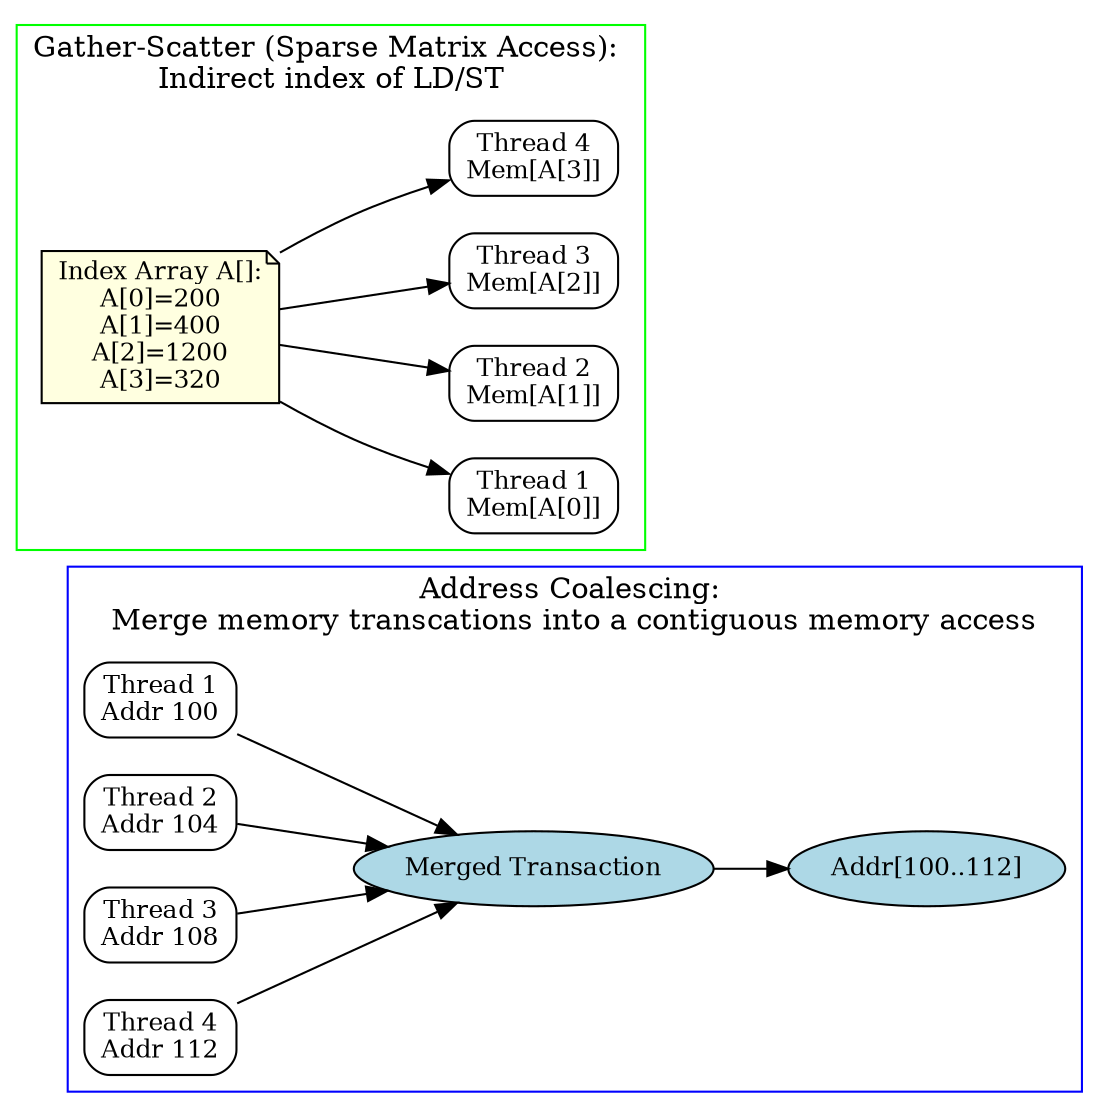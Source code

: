 digraph GPU_Memory {
    rankdir=LR;
    node [shape=box, style=rounded, fontsize=12];

    subgraph cluster_coalescing {
        label="Address Coalescing: \nMerge memory transcations into a contiguous memory access";
        color=blue;

        T1 [label="Thread 1\nAddr 100"];
        T2 [label="Thread 2\nAddr 104"];
        T3 [label="Thread 3\nAddr 108"];
        T4 [label="Thread 4\nAddr 112"];

        MT [label="Merged Transaction", shape=ellipse, style=filled, fillcolor=lightblue];

        T1 -> MT;
        T2 -> MT;
        T3 -> MT;
        T4 -> MT;

        T5 [label="Addr[100..112]", shape=ellipse, style=filled, fillcolor=lightblue];

        MT -> T5;
    }

    subgraph cluster_gather {
        label="Gather-Scatter (Sparse Matrix Access): \nIndirect index of LD/ST";
        color=green;

        Idx [label="Index Array A[]:\nA[0]=200\nA[1]=400\nA[2]=1200\nA[3]=320", shape=note, style=filled, fillcolor=lightyellow];

        G1 [label="Thread 1\nMem[A[0]]"];
        G2 [label="Thread 2\nMem[A[1]]"];
        G3 [label="Thread 3\nMem[A[2]]"];
        G4 [label="Thread 4\nMem[A[3]]"];

        Idx -> G1;
        Idx -> G2;
        Idx -> G3;
        Idx -> G4;
    }
}
